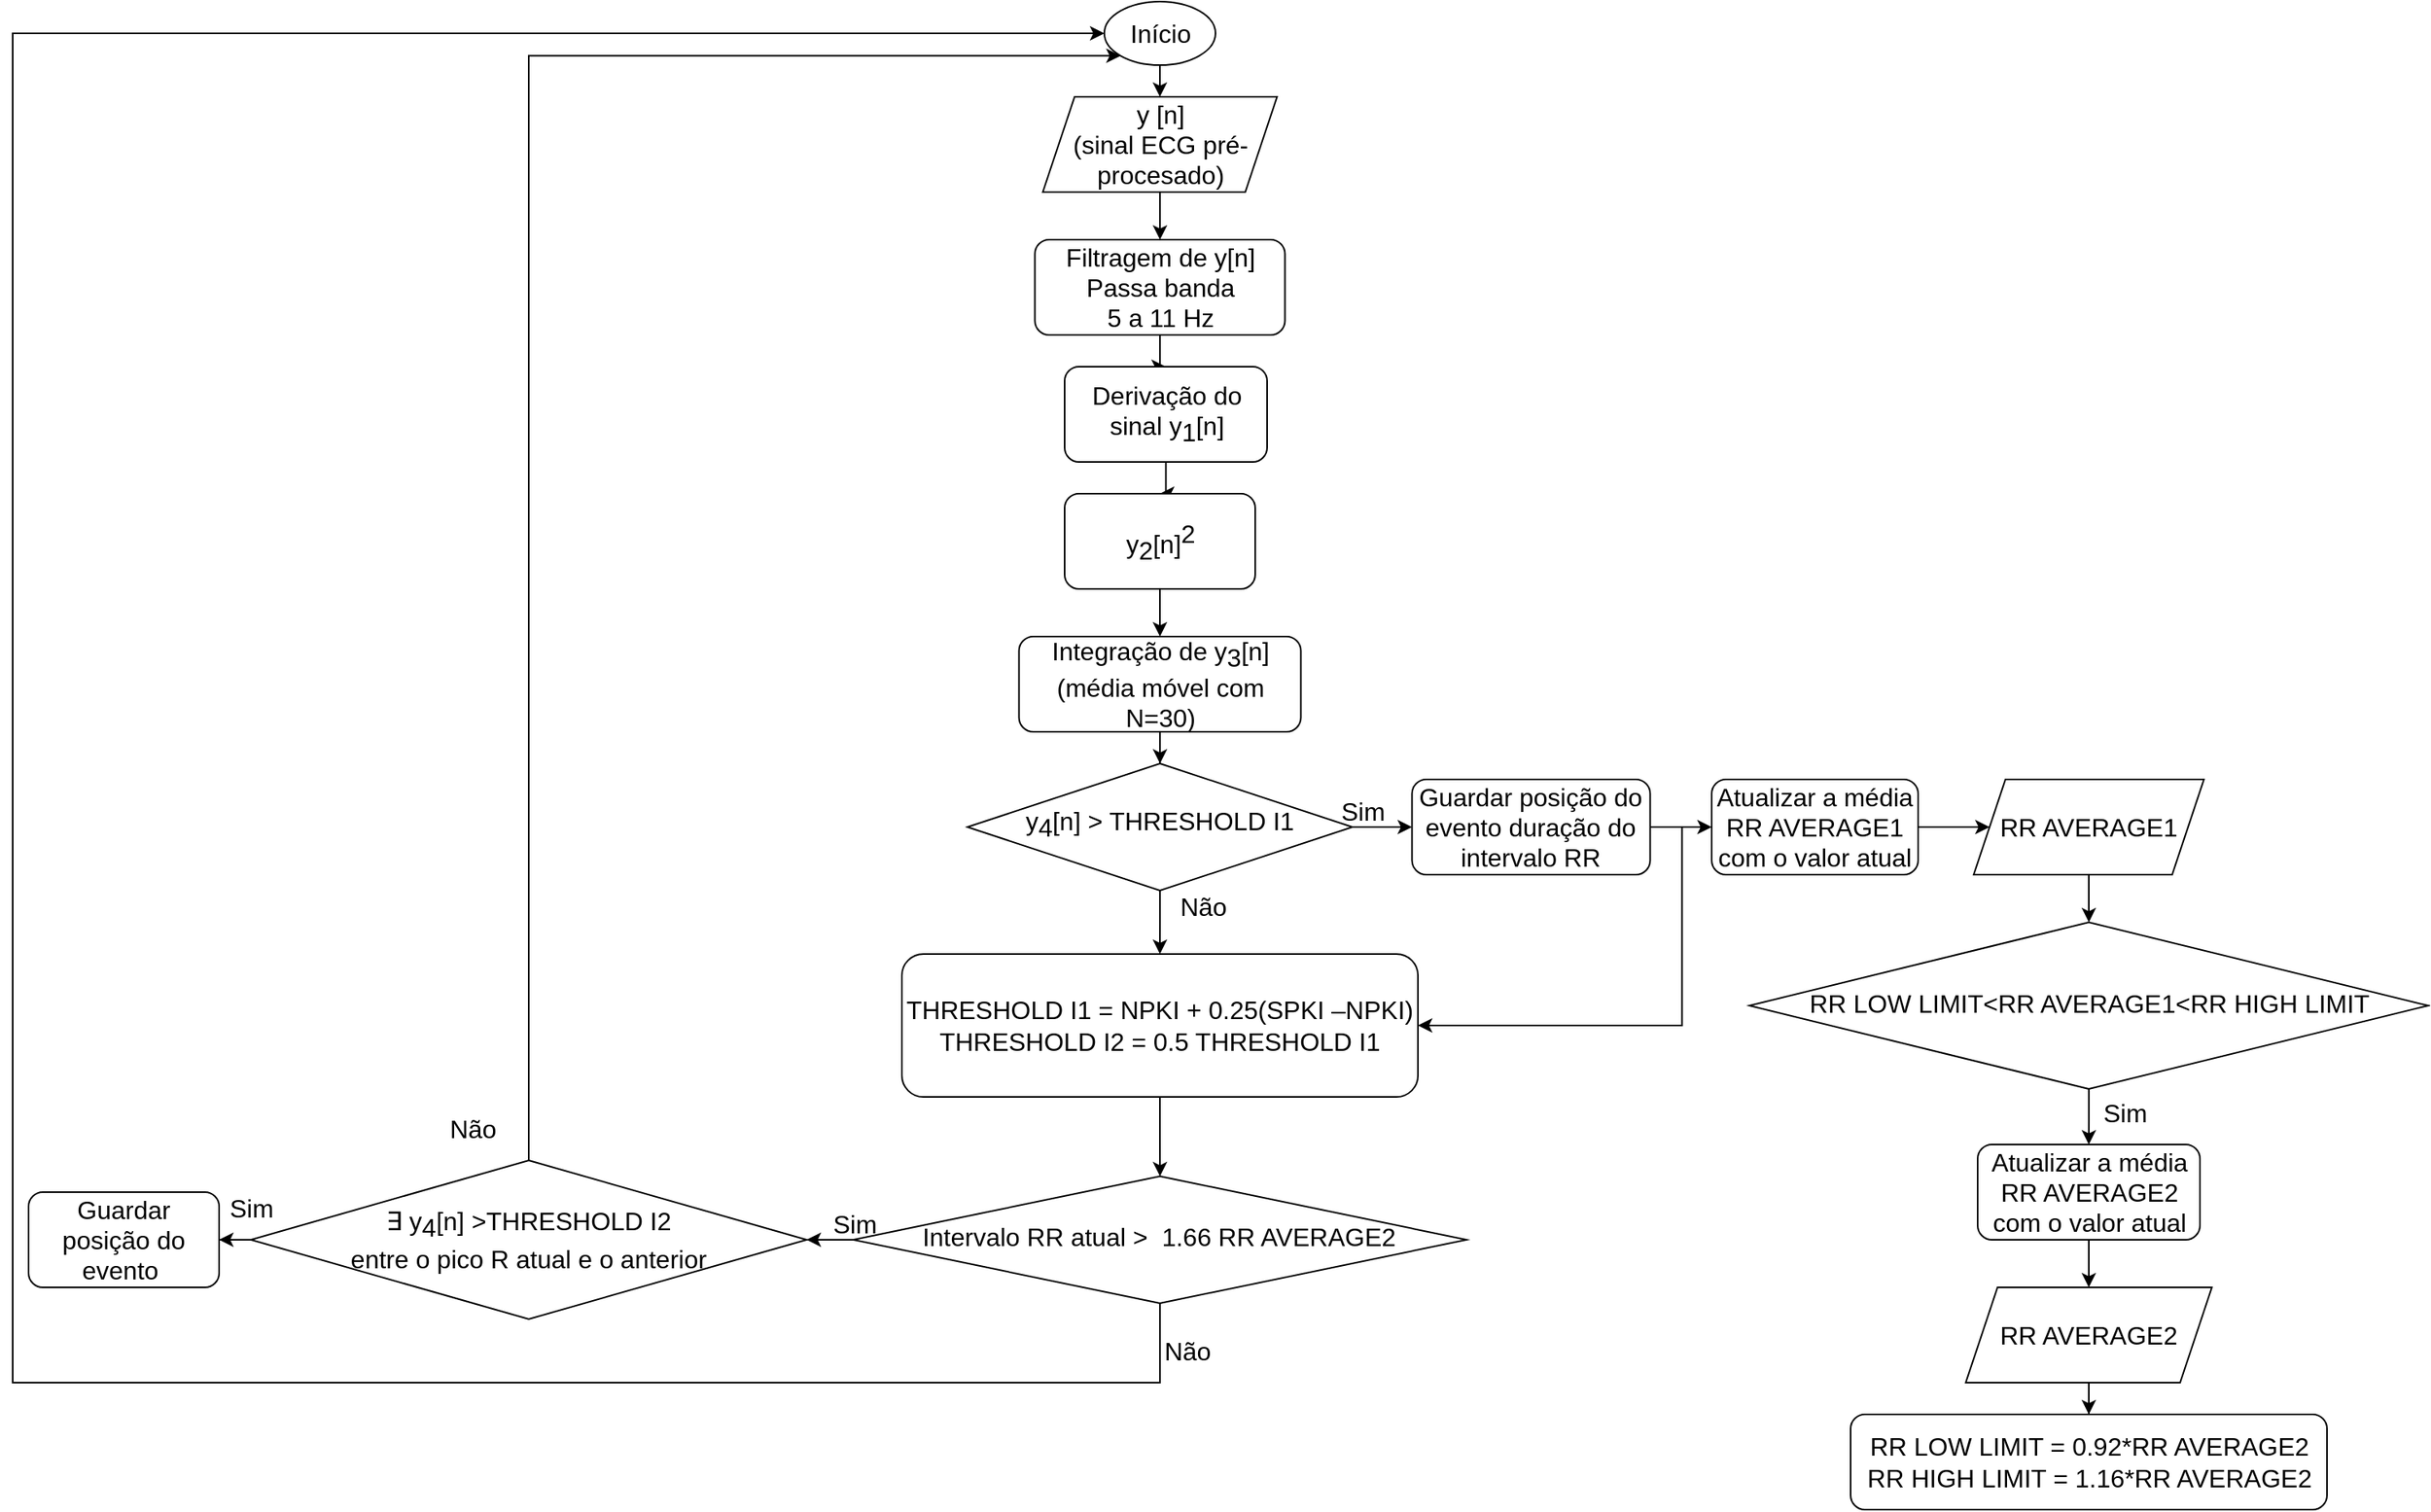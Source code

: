 <mxfile version="13.9.9" type="device"><diagram id="C5RBs43oDa-KdzZeNtuy" name="Page-1"><mxGraphModel dx="2031" dy="1174" grid="1" gridSize="10" guides="1" tooltips="1" connect="1" arrows="1" fold="1" page="1" pageScale="1" pageWidth="1654" pageHeight="2336" math="0" shadow="0"><root><mxCell id="WIyWlLk6GJQsqaUBKTNV-0"/><mxCell id="WIyWlLk6GJQsqaUBKTNV-1" parent="WIyWlLk6GJQsqaUBKTNV-0"/><mxCell id="QqmZVPx05pF6L1AJBCFf-6" value="" style="edgeStyle=orthogonalEdgeStyle;rounded=0;orthogonalLoop=1;jettySize=auto;html=1;fontSize=16;" parent="WIyWlLk6GJQsqaUBKTNV-1" source="QqmZVPx05pF6L1AJBCFf-0" target="QqmZVPx05pF6L1AJBCFf-5" edge="1"><mxGeometry relative="1" as="geometry"/></mxCell><mxCell id="QqmZVPx05pF6L1AJBCFf-9" value="" style="edgeStyle=orthogonalEdgeStyle;rounded=0;orthogonalLoop=1;jettySize=auto;html=1;fontSize=16;" parent="WIyWlLk6GJQsqaUBKTNV-1" source="QqmZVPx05pF6L1AJBCFf-0" target="QqmZVPx05pF6L1AJBCFf-4" edge="1"><mxGeometry relative="1" as="geometry"/></mxCell><mxCell id="QqmZVPx05pF6L1AJBCFf-0" value="y&lt;span style=&quot;font-size: 16px;&quot;&gt;&lt;sub style=&quot;font-size: 16px;&quot;&gt;4&lt;/sub&gt;&lt;/span&gt;[n]&amp;nbsp;&amp;gt; THRESHOLD I1" style="rhombus;whiteSpace=wrap;html=1;shadow=0;fontFamily=Helvetica;fontSize=16;align=center;strokeWidth=1;spacing=6;spacingTop=-4;" parent="WIyWlLk6GJQsqaUBKTNV-1" vertex="1"><mxGeometry x="611.25" y="530" width="242.5" height="80" as="geometry"/></mxCell><mxCell id="QqmZVPx05pF6L1AJBCFf-14" value="" style="edgeStyle=orthogonalEdgeStyle;rounded=0;orthogonalLoop=1;jettySize=auto;html=1;fontSize=16;" parent="WIyWlLk6GJQsqaUBKTNV-1" source="QqmZVPx05pF6L1AJBCFf-1" target="QqmZVPx05pF6L1AJBCFf-12" edge="1"><mxGeometry relative="1" as="geometry"/></mxCell><mxCell id="QqmZVPx05pF6L1AJBCFf-1" value="Início" style="ellipse;whiteSpace=wrap;html=1;fontSize=16;" parent="WIyWlLk6GJQsqaUBKTNV-1" vertex="1"><mxGeometry x="697.5" y="50" width="70" height="40" as="geometry"/></mxCell><mxCell id="QqmZVPx05pF6L1AJBCFf-41" value="" style="edgeStyle=orthogonalEdgeStyle;rounded=0;orthogonalLoop=1;jettySize=auto;html=1;fontSize=16;" parent="WIyWlLk6GJQsqaUBKTNV-1" source="QqmZVPx05pF6L1AJBCFf-4" target="QqmZVPx05pF6L1AJBCFf-40" edge="1"><mxGeometry relative="1" as="geometry"/></mxCell><mxCell id="QqmZVPx05pF6L1AJBCFf-4" value="&lt;div style=&quot;font-size: 16px;&quot;&gt;THRESHOLD I1 = NPKI + 0.25(SPKI –NPKI)&lt;/div&gt;&lt;div style=&quot;font-size: 16px;&quot;&gt;THRESHOLD I2 = 0.5 THRESHOLD I1&lt;/div&gt;" style="rounded=1;whiteSpace=wrap;html=1;fontSize=16;glass=0;strokeWidth=1;shadow=0;" parent="WIyWlLk6GJQsqaUBKTNV-1" vertex="1"><mxGeometry x="570" y="650" width="325" height="90" as="geometry"/></mxCell><mxCell id="QqmZVPx05pF6L1AJBCFf-52" style="edgeStyle=orthogonalEdgeStyle;rounded=0;orthogonalLoop=1;jettySize=auto;html=1;entryX=1;entryY=0.5;entryDx=0;entryDy=0;fontSize=16;" parent="WIyWlLk6GJQsqaUBKTNV-1" source="QqmZVPx05pF6L1AJBCFf-5" target="QqmZVPx05pF6L1AJBCFf-24" edge="1"><mxGeometry relative="1" as="geometry"><mxPoint x="1130" y="580" as="targetPoint"/></mxGeometry></mxCell><mxCell id="n7oTXVUUKsnnDyaP5BiY-0" style="edgeStyle=orthogonalEdgeStyle;rounded=0;orthogonalLoop=1;jettySize=auto;html=1;exitX=1;exitY=0.5;exitDx=0;exitDy=0;entryX=1;entryY=0.5;entryDx=0;entryDy=0;fontSize=16;" edge="1" parent="WIyWlLk6GJQsqaUBKTNV-1" source="QqmZVPx05pF6L1AJBCFf-5" target="QqmZVPx05pF6L1AJBCFf-4"><mxGeometry relative="1" as="geometry"/></mxCell><mxCell id="QqmZVPx05pF6L1AJBCFf-5" value="Guardar posição do evento duração do intervalo RR" style="rounded=1;whiteSpace=wrap;html=1;fontSize=16;" parent="WIyWlLk6GJQsqaUBKTNV-1" vertex="1"><mxGeometry x="891.25" y="540" width="150" height="60" as="geometry"/></mxCell><mxCell id="QqmZVPx05pF6L1AJBCFf-7" value="Sim" style="text;html=1;align=center;verticalAlign=middle;resizable=0;points=[];autosize=1;fontSize=16;" parent="WIyWlLk6GJQsqaUBKTNV-1" vertex="1"><mxGeometry x="840" y="550" width="40" height="20" as="geometry"/></mxCell><mxCell id="QqmZVPx05pF6L1AJBCFf-10" value="Não" style="text;html=1;strokeColor=none;fillColor=none;align=center;verticalAlign=middle;whiteSpace=wrap;rounded=0;fontSize=16;" parent="WIyWlLk6GJQsqaUBKTNV-1" vertex="1"><mxGeometry x="740" y="610" width="40" height="20" as="geometry"/></mxCell><mxCell id="QqmZVPx05pF6L1AJBCFf-16" value="" style="edgeStyle=orthogonalEdgeStyle;rounded=0;orthogonalLoop=1;jettySize=auto;html=1;fontSize=16;" parent="WIyWlLk6GJQsqaUBKTNV-1" source="QqmZVPx05pF6L1AJBCFf-12" target="QqmZVPx05pF6L1AJBCFf-15" edge="1"><mxGeometry relative="1" as="geometry"/></mxCell><mxCell id="QqmZVPx05pF6L1AJBCFf-12" value="y [n]&lt;br style=&quot;font-size: 16px;&quot;&gt;(sinal ECG pré-procesado)" style="shape=parallelogram;perimeter=parallelogramPerimeter;whiteSpace=wrap;html=1;fixedSize=1;fontSize=16;" parent="WIyWlLk6GJQsqaUBKTNV-1" vertex="1"><mxGeometry x="658.75" y="110" width="147.5" height="60" as="geometry"/></mxCell><mxCell id="QqmZVPx05pF6L1AJBCFf-18" value="" style="edgeStyle=orthogonalEdgeStyle;rounded=0;orthogonalLoop=1;jettySize=auto;html=1;fontSize=16;" parent="WIyWlLk6GJQsqaUBKTNV-1" source="QqmZVPx05pF6L1AJBCFf-15" target="QqmZVPx05pF6L1AJBCFf-17" edge="1"><mxGeometry relative="1" as="geometry"/></mxCell><mxCell id="QqmZVPx05pF6L1AJBCFf-15" value="Filtragem de y[n]&lt;br style=&quot;font-size: 16px;&quot;&gt;Passa banda&lt;br style=&quot;font-size: 16px;&quot;&gt;5 a 11 Hz" style="rounded=1;whiteSpace=wrap;html=1;fontSize=16;" parent="WIyWlLk6GJQsqaUBKTNV-1" vertex="1"><mxGeometry x="653.75" y="200" width="157.5" height="60" as="geometry"/></mxCell><mxCell id="QqmZVPx05pF6L1AJBCFf-20" value="" style="edgeStyle=orthogonalEdgeStyle;rounded=0;orthogonalLoop=1;jettySize=auto;html=1;fontSize=16;" parent="WIyWlLk6GJQsqaUBKTNV-1" source="QqmZVPx05pF6L1AJBCFf-17" target="QqmZVPx05pF6L1AJBCFf-19" edge="1"><mxGeometry relative="1" as="geometry"/></mxCell><mxCell id="QqmZVPx05pF6L1AJBCFf-17" value="Derivação do sinal y&lt;sub style=&quot;font-size: 16px;&quot;&gt;1&lt;/sub&gt;[n]" style="rounded=1;whiteSpace=wrap;html=1;fontSize=16;" parent="WIyWlLk6GJQsqaUBKTNV-1" vertex="1"><mxGeometry x="672.5" y="280" width="127.5" height="60" as="geometry"/></mxCell><mxCell id="QqmZVPx05pF6L1AJBCFf-22" value="" style="edgeStyle=orthogonalEdgeStyle;rounded=0;orthogonalLoop=1;jettySize=auto;html=1;fontSize=16;" parent="WIyWlLk6GJQsqaUBKTNV-1" source="QqmZVPx05pF6L1AJBCFf-19" target="QqmZVPx05pF6L1AJBCFf-21" edge="1"><mxGeometry relative="1" as="geometry"/></mxCell><mxCell id="QqmZVPx05pF6L1AJBCFf-19" value="y&lt;sub style=&quot;font-size: 16px;&quot;&gt;2&lt;/sub&gt;[n]&lt;sup style=&quot;font-size: 16px;&quot;&gt;2&lt;/sup&gt;" style="rounded=1;whiteSpace=wrap;html=1;fontSize=16;" parent="WIyWlLk6GJQsqaUBKTNV-1" vertex="1"><mxGeometry x="672.5" y="360" width="120" height="60" as="geometry"/></mxCell><mxCell id="QqmZVPx05pF6L1AJBCFf-23" value="" style="edgeStyle=orthogonalEdgeStyle;rounded=0;orthogonalLoop=1;jettySize=auto;html=1;fontSize=16;" parent="WIyWlLk6GJQsqaUBKTNV-1" source="QqmZVPx05pF6L1AJBCFf-21" target="QqmZVPx05pF6L1AJBCFf-0" edge="1"><mxGeometry relative="1" as="geometry"/></mxCell><mxCell id="QqmZVPx05pF6L1AJBCFf-21" value="Integração de y&lt;sub style=&quot;font-size: 16px;&quot;&gt;3&lt;/sub&gt;[n]&lt;br style=&quot;font-size: 16px;&quot;&gt;(média móvel com N=30)" style="rounded=1;whiteSpace=wrap;html=1;fontSize=16;" parent="WIyWlLk6GJQsqaUBKTNV-1" vertex="1"><mxGeometry x="643.76" y="450" width="177.5" height="60" as="geometry"/></mxCell><mxCell id="QqmZVPx05pF6L1AJBCFf-31" value="" style="edgeStyle=orthogonalEdgeStyle;rounded=0;orthogonalLoop=1;jettySize=auto;html=1;fontSize=16;" parent="WIyWlLk6GJQsqaUBKTNV-1" source="QqmZVPx05pF6L1AJBCFf-24" target="QqmZVPx05pF6L1AJBCFf-30" edge="1"><mxGeometry relative="1" as="geometry"/></mxCell><mxCell id="QqmZVPx05pF6L1AJBCFf-24" value="Atualizar a média RR AVERAGE1 com o valor atual" style="rounded=1;whiteSpace=wrap;html=1;direction=west;fontSize=16;" parent="WIyWlLk6GJQsqaUBKTNV-1" vertex="1"><mxGeometry x="1080" y="540" width="130" height="60" as="geometry"/></mxCell><mxCell id="QqmZVPx05pF6L1AJBCFf-34" value="" style="edgeStyle=orthogonalEdgeStyle;rounded=0;orthogonalLoop=1;jettySize=auto;html=1;fontSize=16;" parent="WIyWlLk6GJQsqaUBKTNV-1" source="QqmZVPx05pF6L1AJBCFf-30" target="QqmZVPx05pF6L1AJBCFf-33" edge="1"><mxGeometry relative="1" as="geometry"/></mxCell><mxCell id="QqmZVPx05pF6L1AJBCFf-30" value="RR AVERAGE1" style="shape=parallelogram;perimeter=parallelogramPerimeter;whiteSpace=wrap;html=1;fixedSize=1;direction=west;fontSize=16;" parent="WIyWlLk6GJQsqaUBKTNV-1" vertex="1"><mxGeometry x="1245" y="540" width="145" height="60" as="geometry"/></mxCell><mxCell id="QqmZVPx05pF6L1AJBCFf-36" value="" style="edgeStyle=orthogonalEdgeStyle;rounded=0;orthogonalLoop=1;jettySize=auto;html=1;fontSize=16;" parent="WIyWlLk6GJQsqaUBKTNV-1" source="QqmZVPx05pF6L1AJBCFf-33" target="QqmZVPx05pF6L1AJBCFf-35" edge="1"><mxGeometry relative="1" as="geometry"/></mxCell><mxCell id="QqmZVPx05pF6L1AJBCFf-33" value="RR LOW LIMIT&amp;lt;RR AVERAGE1&amp;lt;RR HIGH LIMIT " style="rhombus;whiteSpace=wrap;html=1;shadow=0;fontFamily=Helvetica;fontSize=16;align=center;strokeWidth=1;spacing=6;spacingTop=-4;direction=west;" parent="WIyWlLk6GJQsqaUBKTNV-1" vertex="1"><mxGeometry x="1103.75" y="630" width="427.5" height="105" as="geometry"/></mxCell><mxCell id="QqmZVPx05pF6L1AJBCFf-39" value="" style="edgeStyle=orthogonalEdgeStyle;rounded=0;orthogonalLoop=1;jettySize=auto;html=1;fontSize=16;" parent="WIyWlLk6GJQsqaUBKTNV-1" source="QqmZVPx05pF6L1AJBCFf-35" target="QqmZVPx05pF6L1AJBCFf-38" edge="1"><mxGeometry relative="1" as="geometry"/></mxCell><mxCell id="QqmZVPx05pF6L1AJBCFf-35" value="Atualizar a média RR AVERAGE2 com o valor atual" style="rounded=1;whiteSpace=wrap;html=1;direction=west;fontSize=16;" parent="WIyWlLk6GJQsqaUBKTNV-1" vertex="1"><mxGeometry x="1247.5" y="770" width="140" height="60" as="geometry"/></mxCell><mxCell id="QqmZVPx05pF6L1AJBCFf-37" value="Sim" style="text;html=1;align=center;verticalAlign=middle;resizable=0;points=[];autosize=1;direction=west;fontSize=16;" parent="WIyWlLk6GJQsqaUBKTNV-1" vertex="1"><mxGeometry x="1320" y="740" width="40" height="20" as="geometry"/></mxCell><mxCell id="QqmZVPx05pF6L1AJBCFf-72" value="" style="edgeStyle=orthogonalEdgeStyle;rounded=0;orthogonalLoop=1;jettySize=auto;html=1;fontSize=16;" parent="WIyWlLk6GJQsqaUBKTNV-1" source="QqmZVPx05pF6L1AJBCFf-38" target="QqmZVPx05pF6L1AJBCFf-71" edge="1"><mxGeometry relative="1" as="geometry"/></mxCell><mxCell id="QqmZVPx05pF6L1AJBCFf-38" value="&lt;span style=&quot;font-size: 16px;&quot;&gt;RR AVERAGE2&lt;/span&gt;" style="shape=parallelogram;perimeter=parallelogramPerimeter;whiteSpace=wrap;html=1;fixedSize=1;direction=west;fontSize=16;" parent="WIyWlLk6GJQsqaUBKTNV-1" vertex="1"><mxGeometry x="1240" y="860" width="155" height="60" as="geometry"/></mxCell><mxCell id="QqmZVPx05pF6L1AJBCFf-53" style="edgeStyle=orthogonalEdgeStyle;rounded=0;orthogonalLoop=1;jettySize=auto;html=1;entryX=0;entryY=0.5;entryDx=0;entryDy=0;fontSize=16;" parent="WIyWlLk6GJQsqaUBKTNV-1" source="QqmZVPx05pF6L1AJBCFf-40" target="QqmZVPx05pF6L1AJBCFf-1" edge="1"><mxGeometry relative="1" as="geometry"><mxPoint x="320" y="400" as="targetPoint"/><Array as="points"><mxPoint x="733" y="920"/><mxPoint x="10" y="920"/><mxPoint x="10" y="70"/></Array></mxGeometry></mxCell><mxCell id="QqmZVPx05pF6L1AJBCFf-63" value="" style="edgeStyle=orthogonalEdgeStyle;rounded=0;orthogonalLoop=1;jettySize=auto;html=1;fontSize=16;" parent="WIyWlLk6GJQsqaUBKTNV-1" source="QqmZVPx05pF6L1AJBCFf-40" target="QqmZVPx05pF6L1AJBCFf-42" edge="1"><mxGeometry relative="1" as="geometry"/></mxCell><mxCell id="QqmZVPx05pF6L1AJBCFf-40" value="Intervalo RR atual &amp;gt;&amp;nbsp; 1.66 RR AVERAGE2" style="rhombus;whiteSpace=wrap;html=1;shadow=0;fontFamily=Helvetica;fontSize=16;align=center;strokeWidth=1;spacing=6;spacingTop=-4;" parent="WIyWlLk6GJQsqaUBKTNV-1" vertex="1"><mxGeometry x="539.38" y="790" width="386.25" height="80" as="geometry"/></mxCell><mxCell id="QqmZVPx05pF6L1AJBCFf-61" style="edgeStyle=orthogonalEdgeStyle;rounded=0;orthogonalLoop=1;jettySize=auto;html=1;entryX=0;entryY=1;entryDx=0;entryDy=0;fontSize=16;" parent="WIyWlLk6GJQsqaUBKTNV-1" source="QqmZVPx05pF6L1AJBCFf-42" target="QqmZVPx05pF6L1AJBCFf-1" edge="1"><mxGeometry relative="1" as="geometry"><Array as="points"><mxPoint x="335" y="84"/></Array></mxGeometry></mxCell><mxCell id="QqmZVPx05pF6L1AJBCFf-64" value="" style="edgeStyle=orthogonalEdgeStyle;rounded=0;orthogonalLoop=1;jettySize=auto;html=1;fontSize=16;" parent="WIyWlLk6GJQsqaUBKTNV-1" source="QqmZVPx05pF6L1AJBCFf-42" target="QqmZVPx05pF6L1AJBCFf-44" edge="1"><mxGeometry relative="1" as="geometry"/></mxCell><mxCell id="QqmZVPx05pF6L1AJBCFf-42" value="∃ y&lt;span style=&quot;font-size: 16px;&quot;&gt;&lt;sub style=&quot;font-size: 16px;&quot;&gt;4&lt;/sub&gt;&lt;/span&gt;[n] &amp;gt;THRESHOLD I2&lt;br style=&quot;font-size: 16px;&quot;&gt;entre o pico R atual e o anterior" style="rhombus;whiteSpace=wrap;html=1;fontSize=16;" parent="WIyWlLk6GJQsqaUBKTNV-1" vertex="1"><mxGeometry x="160" y="780" width="350" height="100" as="geometry"/></mxCell><mxCell id="QqmZVPx05pF6L1AJBCFf-44" value="Guardar posição do evento&amp;nbsp;" style="rounded=1;whiteSpace=wrap;html=1;fontSize=16;" parent="WIyWlLk6GJQsqaUBKTNV-1" vertex="1"><mxGeometry x="20" y="800" width="120" height="60" as="geometry"/></mxCell><mxCell id="QqmZVPx05pF6L1AJBCFf-54" value="Não" style="text;html=1;strokeColor=none;fillColor=none;align=center;verticalAlign=middle;whiteSpace=wrap;rounded=0;fontSize=16;" parent="WIyWlLk6GJQsqaUBKTNV-1" vertex="1"><mxGeometry x="730" y="890" width="40" height="20" as="geometry"/></mxCell><mxCell id="QqmZVPx05pF6L1AJBCFf-65" value="Não" style="text;html=1;strokeColor=none;fillColor=none;align=center;verticalAlign=middle;whiteSpace=wrap;rounded=0;fontSize=16;" parent="WIyWlLk6GJQsqaUBKTNV-1" vertex="1"><mxGeometry x="280" y="750" width="40" height="20" as="geometry"/></mxCell><mxCell id="QqmZVPx05pF6L1AJBCFf-67" value="Sim" style="text;html=1;align=center;verticalAlign=middle;resizable=0;points=[];autosize=1;fontSize=16;" parent="WIyWlLk6GJQsqaUBKTNV-1" vertex="1"><mxGeometry x="140" y="800" width="40" height="20" as="geometry"/></mxCell><mxCell id="QqmZVPx05pF6L1AJBCFf-71" value="&lt;div style=&quot;font-size: 16px;&quot;&gt;RR LOW LIMIT = 0.92*RR AVERAGE2&lt;br style=&quot;font-size: 16px;&quot;&gt;&lt;span style=&quot;font-size: 16px;&quot;&gt;RR HIGH LIMIT = 1.16*RR AVERAGE2&lt;/span&gt;&lt;/div&gt;" style="rounded=1;whiteSpace=wrap;html=1;fontSize=16;" parent="WIyWlLk6GJQsqaUBKTNV-1" vertex="1"><mxGeometry x="1167.5" y="940" width="300" height="60" as="geometry"/></mxCell><mxCell id="QqmZVPx05pF6L1AJBCFf-73" value="Sim" style="text;html=1;align=center;verticalAlign=middle;resizable=0;points=[];autosize=1;fontSize=16;" parent="WIyWlLk6GJQsqaUBKTNV-1" vertex="1"><mxGeometry x="520" y="810" width="40" height="20" as="geometry"/></mxCell></root></mxGraphModel></diagram></mxfile>